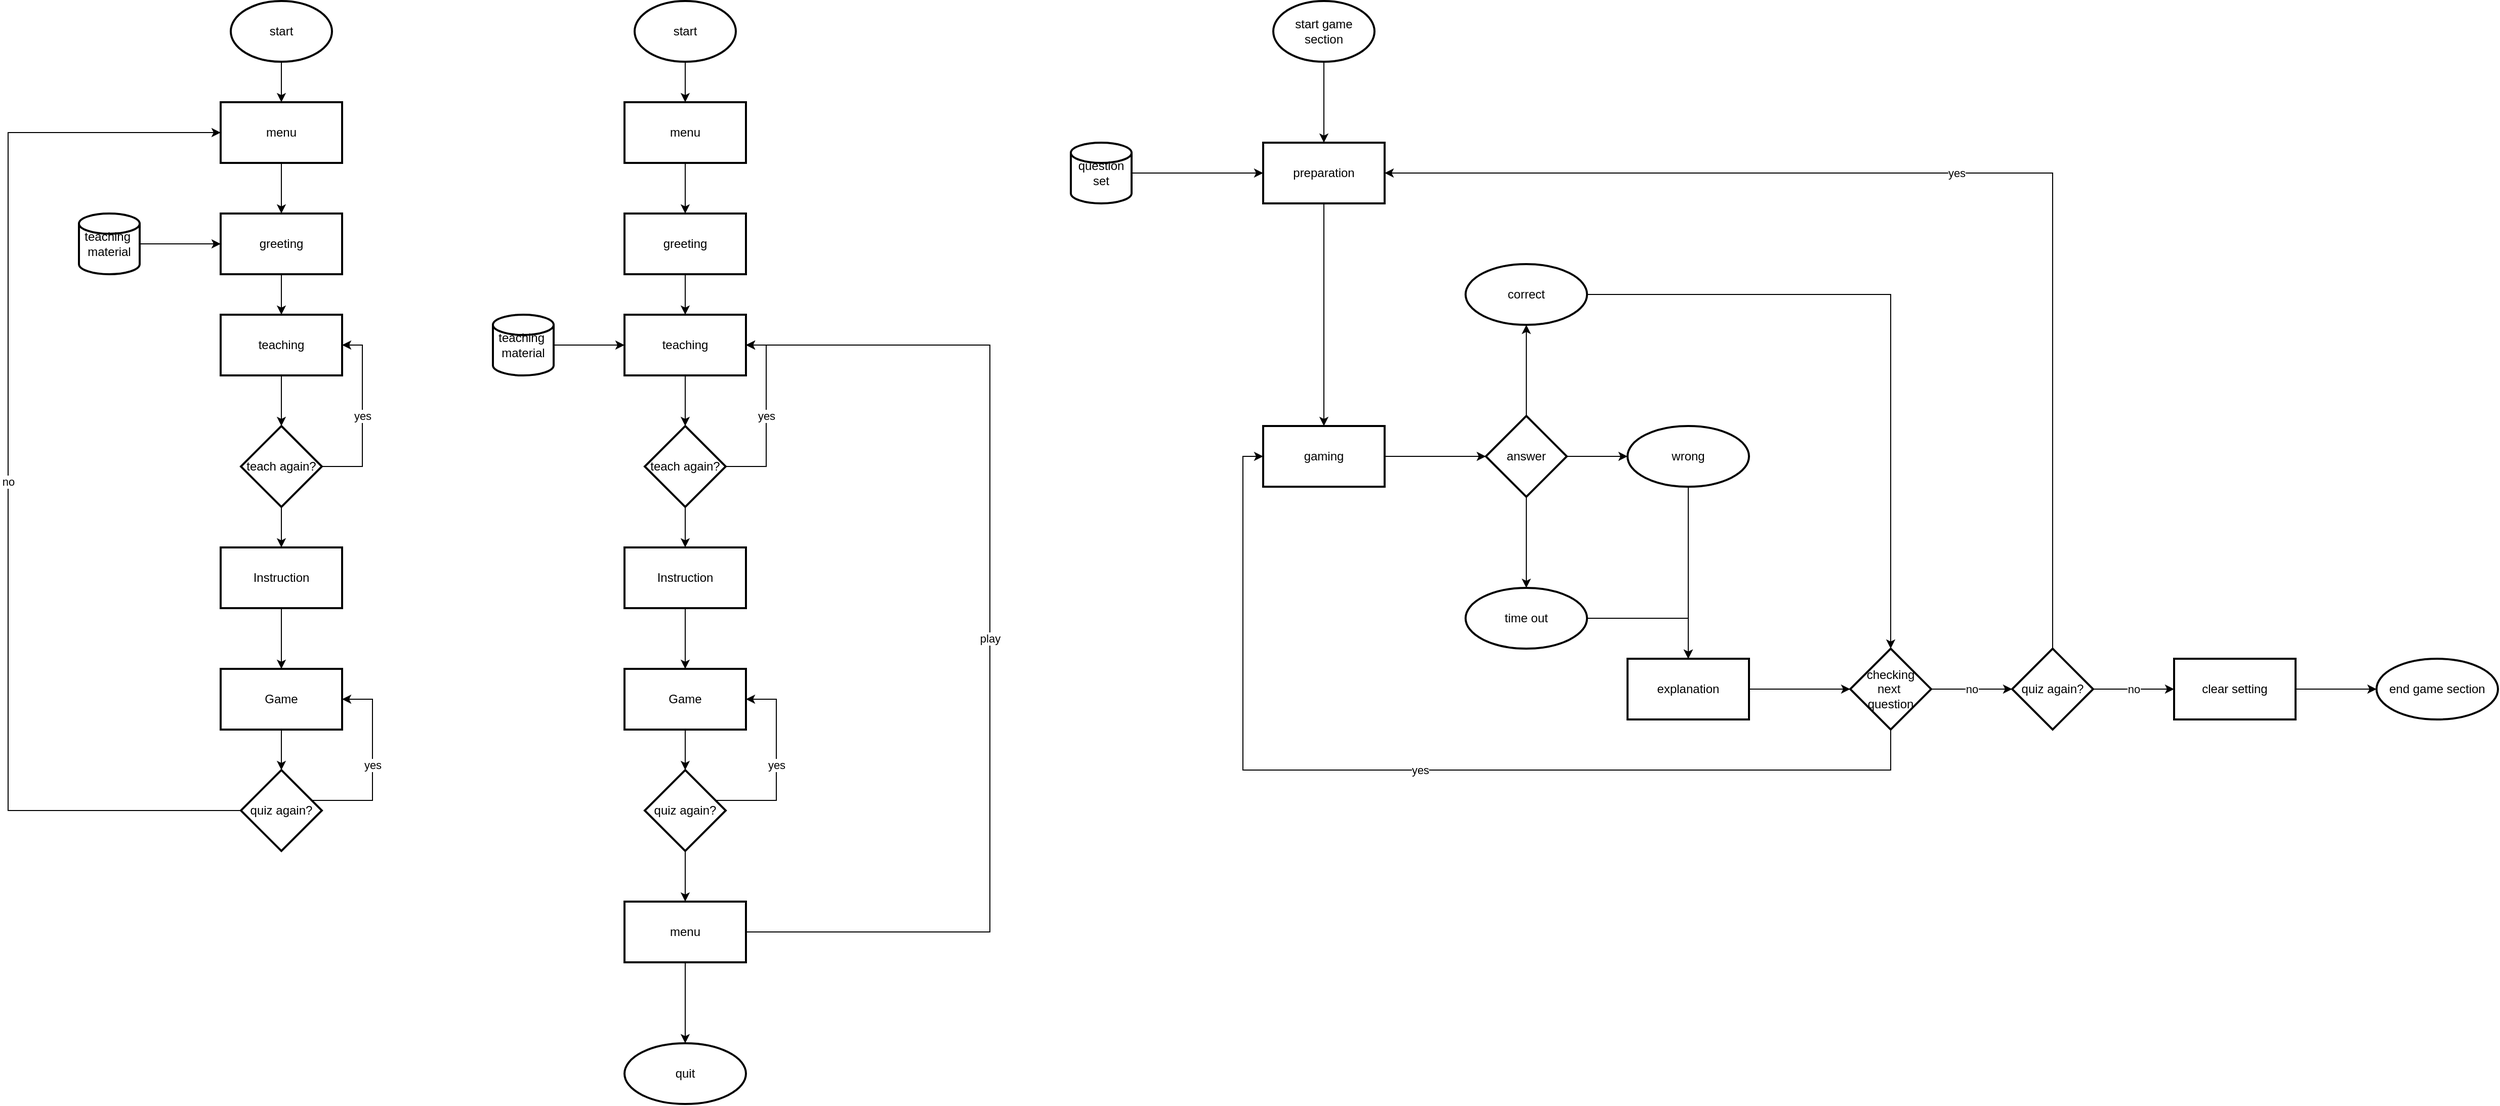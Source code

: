 <mxfile version="20.5.1" type="github">
  <diagram id="F0qt9p9_gp0n5vBjDSJf" name="Page-1">
    <mxGraphModel dx="1209" dy="674" grid="1" gridSize="10" guides="1" tooltips="1" connect="1" arrows="1" fold="1" page="1" pageScale="1" pageWidth="850" pageHeight="1100" math="0" shadow="0">
      <root>
        <mxCell id="0" />
        <mxCell id="1" parent="0" />
        <mxCell id="utsMV0J7rwJj6iE74iJi-5" value="" style="edgeStyle=orthogonalEdgeStyle;rounded=0;orthogonalLoop=1;jettySize=auto;html=1;" edge="1" parent="1" source="utsMV0J7rwJj6iE74iJi-1" target="utsMV0J7rwJj6iE74iJi-4">
          <mxGeometry relative="1" as="geometry" />
        </mxCell>
        <mxCell id="utsMV0J7rwJj6iE74iJi-1" value="start" style="strokeWidth=2;html=1;shape=mxgraph.flowchart.start_1;whiteSpace=wrap;" vertex="1" parent="1">
          <mxGeometry x="350" y="40" width="100" height="60" as="geometry" />
        </mxCell>
        <mxCell id="utsMV0J7rwJj6iE74iJi-8" value="" style="edgeStyle=orthogonalEdgeStyle;rounded=0;orthogonalLoop=1;jettySize=auto;html=1;" edge="1" parent="1" source="utsMV0J7rwJj6iE74iJi-4" target="utsMV0J7rwJj6iE74iJi-7">
          <mxGeometry relative="1" as="geometry" />
        </mxCell>
        <mxCell id="utsMV0J7rwJj6iE74iJi-4" value="menu" style="whiteSpace=wrap;html=1;strokeWidth=2;" vertex="1" parent="1">
          <mxGeometry x="340" y="140" width="120" height="60" as="geometry" />
        </mxCell>
        <mxCell id="utsMV0J7rwJj6iE74iJi-12" value="" style="edgeStyle=orthogonalEdgeStyle;rounded=0;orthogonalLoop=1;jettySize=auto;html=1;" edge="1" parent="1" source="utsMV0J7rwJj6iE74iJi-7" target="utsMV0J7rwJj6iE74iJi-11">
          <mxGeometry relative="1" as="geometry" />
        </mxCell>
        <mxCell id="utsMV0J7rwJj6iE74iJi-7" value="greeting" style="whiteSpace=wrap;html=1;strokeWidth=2;" vertex="1" parent="1">
          <mxGeometry x="340" y="250" width="120" height="60" as="geometry" />
        </mxCell>
        <mxCell id="utsMV0J7rwJj6iE74iJi-18" value="" style="edgeStyle=orthogonalEdgeStyle;rounded=0;orthogonalLoop=1;jettySize=auto;html=1;" edge="1" parent="1" source="utsMV0J7rwJj6iE74iJi-11" target="utsMV0J7rwJj6iE74iJi-17">
          <mxGeometry relative="1" as="geometry" />
        </mxCell>
        <mxCell id="utsMV0J7rwJj6iE74iJi-11" value="teaching" style="whiteSpace=wrap;html=1;strokeWidth=2;" vertex="1" parent="1">
          <mxGeometry x="340" y="350" width="120" height="60" as="geometry" />
        </mxCell>
        <mxCell id="utsMV0J7rwJj6iE74iJi-60" style="edgeStyle=orthogonalEdgeStyle;rounded=0;orthogonalLoop=1;jettySize=auto;html=1;" edge="1" parent="1" source="utsMV0J7rwJj6iE74iJi-13" target="utsMV0J7rwJj6iE74iJi-7">
          <mxGeometry relative="1" as="geometry" />
        </mxCell>
        <mxCell id="utsMV0J7rwJj6iE74iJi-13" value="teaching&amp;nbsp;&lt;br&gt;material" style="strokeWidth=2;html=1;shape=mxgraph.flowchart.database;whiteSpace=wrap;" vertex="1" parent="1">
          <mxGeometry x="200" y="250" width="60" height="60" as="geometry" />
        </mxCell>
        <mxCell id="utsMV0J7rwJj6iE74iJi-19" value="yes" style="edgeStyle=orthogonalEdgeStyle;rounded=0;orthogonalLoop=1;jettySize=auto;html=1;entryX=1;entryY=0.5;entryDx=0;entryDy=0;" edge="1" parent="1" source="utsMV0J7rwJj6iE74iJi-17" target="utsMV0J7rwJj6iE74iJi-11">
          <mxGeometry relative="1" as="geometry">
            <Array as="points">
              <mxPoint x="480" y="500" />
              <mxPoint x="480" y="380" />
            </Array>
          </mxGeometry>
        </mxCell>
        <mxCell id="utsMV0J7rwJj6iE74iJi-23" value="" style="edgeStyle=orthogonalEdgeStyle;rounded=0;orthogonalLoop=1;jettySize=auto;html=1;" edge="1" parent="1" source="utsMV0J7rwJj6iE74iJi-17" target="utsMV0J7rwJj6iE74iJi-22">
          <mxGeometry relative="1" as="geometry" />
        </mxCell>
        <mxCell id="utsMV0J7rwJj6iE74iJi-17" value="teach again?" style="rhombus;whiteSpace=wrap;html=1;strokeWidth=2;" vertex="1" parent="1">
          <mxGeometry x="360" y="460" width="80" height="80" as="geometry" />
        </mxCell>
        <mxCell id="utsMV0J7rwJj6iE74iJi-25" style="edgeStyle=orthogonalEdgeStyle;rounded=0;orthogonalLoop=1;jettySize=auto;html=1;" edge="1" parent="1" source="utsMV0J7rwJj6iE74iJi-22" target="utsMV0J7rwJj6iE74iJi-24">
          <mxGeometry relative="1" as="geometry" />
        </mxCell>
        <mxCell id="utsMV0J7rwJj6iE74iJi-22" value="Instruction" style="whiteSpace=wrap;html=1;strokeWidth=2;" vertex="1" parent="1">
          <mxGeometry x="340" y="580" width="120" height="60" as="geometry" />
        </mxCell>
        <mxCell id="utsMV0J7rwJj6iE74iJi-31" style="edgeStyle=orthogonalEdgeStyle;rounded=0;orthogonalLoop=1;jettySize=auto;html=1;entryX=0.5;entryY=0;entryDx=0;entryDy=0;" edge="1" parent="1" source="utsMV0J7rwJj6iE74iJi-24" target="utsMV0J7rwJj6iE74iJi-28">
          <mxGeometry relative="1" as="geometry" />
        </mxCell>
        <mxCell id="utsMV0J7rwJj6iE74iJi-24" value="Game" style="whiteSpace=wrap;html=1;strokeWidth=2;" vertex="1" parent="1">
          <mxGeometry x="340" y="700" width="120" height="60" as="geometry" />
        </mxCell>
        <mxCell id="utsMV0J7rwJj6iE74iJi-30" value="yes" style="edgeStyle=orthogonalEdgeStyle;rounded=0;orthogonalLoop=1;jettySize=auto;html=1;entryX=1;entryY=0.5;entryDx=0;entryDy=0;" edge="1" parent="1" source="utsMV0J7rwJj6iE74iJi-28" target="utsMV0J7rwJj6iE74iJi-24">
          <mxGeometry relative="1" as="geometry">
            <Array as="points">
              <mxPoint x="490" y="830" />
              <mxPoint x="490" y="730" />
            </Array>
          </mxGeometry>
        </mxCell>
        <mxCell id="utsMV0J7rwJj6iE74iJi-38" value="no" style="edgeStyle=orthogonalEdgeStyle;rounded=0;orthogonalLoop=1;jettySize=auto;html=1;entryX=0;entryY=0.5;entryDx=0;entryDy=0;" edge="1" parent="1" source="utsMV0J7rwJj6iE74iJi-28" target="utsMV0J7rwJj6iE74iJi-4">
          <mxGeometry relative="1" as="geometry">
            <Array as="points">
              <mxPoint x="130" y="840" />
              <mxPoint x="130" y="170" />
            </Array>
          </mxGeometry>
        </mxCell>
        <mxCell id="utsMV0J7rwJj6iE74iJi-28" value="quiz again?" style="rhombus;whiteSpace=wrap;html=1;strokeWidth=2;" vertex="1" parent="1">
          <mxGeometry x="360" y="800" width="80" height="80" as="geometry" />
        </mxCell>
        <mxCell id="utsMV0J7rwJj6iE74iJi-39" value="" style="edgeStyle=orthogonalEdgeStyle;rounded=0;orthogonalLoop=1;jettySize=auto;html=1;" edge="1" parent="1" source="utsMV0J7rwJj6iE74iJi-40" target="utsMV0J7rwJj6iE74iJi-42">
          <mxGeometry relative="1" as="geometry" />
        </mxCell>
        <mxCell id="utsMV0J7rwJj6iE74iJi-40" value="start" style="strokeWidth=2;html=1;shape=mxgraph.flowchart.start_1;whiteSpace=wrap;" vertex="1" parent="1">
          <mxGeometry x="749" y="40" width="100" height="60" as="geometry" />
        </mxCell>
        <mxCell id="utsMV0J7rwJj6iE74iJi-41" value="" style="edgeStyle=orthogonalEdgeStyle;rounded=0;orthogonalLoop=1;jettySize=auto;html=1;" edge="1" parent="1" source="utsMV0J7rwJj6iE74iJi-42" target="utsMV0J7rwJj6iE74iJi-44">
          <mxGeometry relative="1" as="geometry" />
        </mxCell>
        <mxCell id="utsMV0J7rwJj6iE74iJi-42" value="menu" style="whiteSpace=wrap;html=1;strokeWidth=2;" vertex="1" parent="1">
          <mxGeometry x="739" y="140" width="120" height="60" as="geometry" />
        </mxCell>
        <mxCell id="utsMV0J7rwJj6iE74iJi-43" value="" style="edgeStyle=orthogonalEdgeStyle;rounded=0;orthogonalLoop=1;jettySize=auto;html=1;" edge="1" parent="1" source="utsMV0J7rwJj6iE74iJi-44" target="utsMV0J7rwJj6iE74iJi-46">
          <mxGeometry relative="1" as="geometry" />
        </mxCell>
        <mxCell id="utsMV0J7rwJj6iE74iJi-44" value="greeting" style="whiteSpace=wrap;html=1;strokeWidth=2;" vertex="1" parent="1">
          <mxGeometry x="739" y="250" width="120" height="60" as="geometry" />
        </mxCell>
        <mxCell id="utsMV0J7rwJj6iE74iJi-45" value="" style="edgeStyle=orthogonalEdgeStyle;rounded=0;orthogonalLoop=1;jettySize=auto;html=1;" edge="1" parent="1" source="utsMV0J7rwJj6iE74iJi-46" target="utsMV0J7rwJj6iE74iJi-51">
          <mxGeometry relative="1" as="geometry" />
        </mxCell>
        <mxCell id="utsMV0J7rwJj6iE74iJi-46" value="teaching" style="whiteSpace=wrap;html=1;strokeWidth=2;" vertex="1" parent="1">
          <mxGeometry x="739" y="350" width="120" height="60" as="geometry" />
        </mxCell>
        <mxCell id="utsMV0J7rwJj6iE74iJi-47" style="edgeStyle=orthogonalEdgeStyle;rounded=0;orthogonalLoop=1;jettySize=auto;html=1;" edge="1" parent="1" source="utsMV0J7rwJj6iE74iJi-48" target="utsMV0J7rwJj6iE74iJi-46">
          <mxGeometry relative="1" as="geometry" />
        </mxCell>
        <mxCell id="utsMV0J7rwJj6iE74iJi-48" value="teaching&amp;nbsp;&lt;br&gt;material" style="strokeWidth=2;html=1;shape=mxgraph.flowchart.database;whiteSpace=wrap;" vertex="1" parent="1">
          <mxGeometry x="609" y="350" width="60" height="60" as="geometry" />
        </mxCell>
        <mxCell id="utsMV0J7rwJj6iE74iJi-49" value="yes" style="edgeStyle=orthogonalEdgeStyle;rounded=0;orthogonalLoop=1;jettySize=auto;html=1;entryX=1;entryY=0.5;entryDx=0;entryDy=0;" edge="1" parent="1" source="utsMV0J7rwJj6iE74iJi-51" target="utsMV0J7rwJj6iE74iJi-46">
          <mxGeometry relative="1" as="geometry">
            <Array as="points">
              <mxPoint x="879" y="500" />
              <mxPoint x="879" y="380" />
            </Array>
          </mxGeometry>
        </mxCell>
        <mxCell id="utsMV0J7rwJj6iE74iJi-50" value="" style="edgeStyle=orthogonalEdgeStyle;rounded=0;orthogonalLoop=1;jettySize=auto;html=1;" edge="1" parent="1" source="utsMV0J7rwJj6iE74iJi-51" target="utsMV0J7rwJj6iE74iJi-53">
          <mxGeometry relative="1" as="geometry" />
        </mxCell>
        <mxCell id="utsMV0J7rwJj6iE74iJi-51" value="teach again?" style="rhombus;whiteSpace=wrap;html=1;strokeWidth=2;" vertex="1" parent="1">
          <mxGeometry x="759" y="460" width="80" height="80" as="geometry" />
        </mxCell>
        <mxCell id="utsMV0J7rwJj6iE74iJi-52" style="edgeStyle=orthogonalEdgeStyle;rounded=0;orthogonalLoop=1;jettySize=auto;html=1;" edge="1" parent="1" source="utsMV0J7rwJj6iE74iJi-53" target="utsMV0J7rwJj6iE74iJi-55">
          <mxGeometry relative="1" as="geometry" />
        </mxCell>
        <mxCell id="utsMV0J7rwJj6iE74iJi-53" value="Instruction" style="whiteSpace=wrap;html=1;strokeWidth=2;" vertex="1" parent="1">
          <mxGeometry x="739" y="580" width="120" height="60" as="geometry" />
        </mxCell>
        <mxCell id="utsMV0J7rwJj6iE74iJi-54" style="edgeStyle=orthogonalEdgeStyle;rounded=0;orthogonalLoop=1;jettySize=auto;html=1;entryX=0.5;entryY=0;entryDx=0;entryDy=0;" edge="1" parent="1" source="utsMV0J7rwJj6iE74iJi-55" target="utsMV0J7rwJj6iE74iJi-58">
          <mxGeometry relative="1" as="geometry" />
        </mxCell>
        <mxCell id="utsMV0J7rwJj6iE74iJi-55" value="Game" style="whiteSpace=wrap;html=1;strokeWidth=2;" vertex="1" parent="1">
          <mxGeometry x="739" y="700" width="120" height="60" as="geometry" />
        </mxCell>
        <mxCell id="utsMV0J7rwJj6iE74iJi-56" value="yes" style="edgeStyle=orthogonalEdgeStyle;rounded=0;orthogonalLoop=1;jettySize=auto;html=1;entryX=1;entryY=0.5;entryDx=0;entryDy=0;" edge="1" parent="1" source="utsMV0J7rwJj6iE74iJi-58" target="utsMV0J7rwJj6iE74iJi-55">
          <mxGeometry relative="1" as="geometry">
            <Array as="points">
              <mxPoint x="889" y="830" />
              <mxPoint x="889" y="730" />
            </Array>
          </mxGeometry>
        </mxCell>
        <mxCell id="utsMV0J7rwJj6iE74iJi-63" value="" style="edgeStyle=orthogonalEdgeStyle;rounded=0;orthogonalLoop=1;jettySize=auto;html=1;" edge="1" parent="1" source="utsMV0J7rwJj6iE74iJi-58" target="utsMV0J7rwJj6iE74iJi-62">
          <mxGeometry relative="1" as="geometry" />
        </mxCell>
        <mxCell id="utsMV0J7rwJj6iE74iJi-58" value="quiz again?" style="rhombus;whiteSpace=wrap;html=1;strokeWidth=2;" vertex="1" parent="1">
          <mxGeometry x="759" y="800" width="80" height="80" as="geometry" />
        </mxCell>
        <mxCell id="utsMV0J7rwJj6iE74iJi-64" value="play" style="edgeStyle=orthogonalEdgeStyle;rounded=0;orthogonalLoop=1;jettySize=auto;html=1;entryX=1;entryY=0.5;entryDx=0;entryDy=0;" edge="1" parent="1" source="utsMV0J7rwJj6iE74iJi-62" target="utsMV0J7rwJj6iE74iJi-46">
          <mxGeometry relative="1" as="geometry">
            <Array as="points">
              <mxPoint x="1100" y="960" />
              <mxPoint x="1100" y="380" />
            </Array>
          </mxGeometry>
        </mxCell>
        <mxCell id="utsMV0J7rwJj6iE74iJi-70" value="" style="edgeStyle=orthogonalEdgeStyle;rounded=0;orthogonalLoop=1;jettySize=auto;html=1;" edge="1" parent="1" source="utsMV0J7rwJj6iE74iJi-62" target="utsMV0J7rwJj6iE74iJi-69">
          <mxGeometry relative="1" as="geometry" />
        </mxCell>
        <mxCell id="utsMV0J7rwJj6iE74iJi-62" value="menu" style="whiteSpace=wrap;html=1;strokeWidth=2;" vertex="1" parent="1">
          <mxGeometry x="739" y="930" width="120" height="60" as="geometry" />
        </mxCell>
        <mxCell id="utsMV0J7rwJj6iE74iJi-69" value="quit" style="ellipse;whiteSpace=wrap;html=1;strokeWidth=2;" vertex="1" parent="1">
          <mxGeometry x="739" y="1070" width="120" height="60" as="geometry" />
        </mxCell>
        <mxCell id="utsMV0J7rwJj6iE74iJi-74" value="" style="edgeStyle=orthogonalEdgeStyle;rounded=0;orthogonalLoop=1;jettySize=auto;html=1;" edge="1" parent="1" source="utsMV0J7rwJj6iE74iJi-72" target="utsMV0J7rwJj6iE74iJi-73">
          <mxGeometry relative="1" as="geometry" />
        </mxCell>
        <mxCell id="utsMV0J7rwJj6iE74iJi-72" value="start game section" style="strokeWidth=2;html=1;shape=mxgraph.flowchart.start_1;whiteSpace=wrap;" vertex="1" parent="1">
          <mxGeometry x="1380" y="40" width="100" height="60" as="geometry" />
        </mxCell>
        <mxCell id="utsMV0J7rwJj6iE74iJi-76" value="" style="edgeStyle=orthogonalEdgeStyle;rounded=0;orthogonalLoop=1;jettySize=auto;html=1;" edge="1" parent="1" source="utsMV0J7rwJj6iE74iJi-73" target="utsMV0J7rwJj6iE74iJi-75">
          <mxGeometry relative="1" as="geometry" />
        </mxCell>
        <mxCell id="utsMV0J7rwJj6iE74iJi-73" value="preparation" style="whiteSpace=wrap;html=1;strokeWidth=2;" vertex="1" parent="1">
          <mxGeometry x="1370" y="180" width="120" height="60" as="geometry" />
        </mxCell>
        <mxCell id="utsMV0J7rwJj6iE74iJi-116" style="edgeStyle=orthogonalEdgeStyle;rounded=0;orthogonalLoop=1;jettySize=auto;html=1;entryX=0;entryY=0.5;entryDx=0;entryDy=0;" edge="1" parent="1" source="utsMV0J7rwJj6iE74iJi-75" target="utsMV0J7rwJj6iE74iJi-79">
          <mxGeometry relative="1" as="geometry" />
        </mxCell>
        <mxCell id="utsMV0J7rwJj6iE74iJi-75" value="gaming" style="whiteSpace=wrap;html=1;strokeWidth=2;" vertex="1" parent="1">
          <mxGeometry x="1370" y="460" width="120" height="60" as="geometry" />
        </mxCell>
        <mxCell id="utsMV0J7rwJj6iE74iJi-82" value="" style="edgeStyle=orthogonalEdgeStyle;rounded=0;orthogonalLoop=1;jettySize=auto;html=1;" edge="1" parent="1" source="utsMV0J7rwJj6iE74iJi-79" target="utsMV0J7rwJj6iE74iJi-81">
          <mxGeometry relative="1" as="geometry" />
        </mxCell>
        <mxCell id="utsMV0J7rwJj6iE74iJi-84" value="" style="edgeStyle=orthogonalEdgeStyle;rounded=0;orthogonalLoop=1;jettySize=auto;html=1;" edge="1" parent="1" source="utsMV0J7rwJj6iE74iJi-79" target="utsMV0J7rwJj6iE74iJi-83">
          <mxGeometry relative="1" as="geometry" />
        </mxCell>
        <mxCell id="utsMV0J7rwJj6iE74iJi-86" value="" style="edgeStyle=orthogonalEdgeStyle;rounded=0;orthogonalLoop=1;jettySize=auto;html=1;" edge="1" parent="1" source="utsMV0J7rwJj6iE74iJi-79" target="utsMV0J7rwJj6iE74iJi-85">
          <mxGeometry relative="1" as="geometry" />
        </mxCell>
        <mxCell id="utsMV0J7rwJj6iE74iJi-79" value="answer" style="rhombus;whiteSpace=wrap;html=1;strokeWidth=2;" vertex="1" parent="1">
          <mxGeometry x="1590" y="450" width="80" height="80" as="geometry" />
        </mxCell>
        <mxCell id="utsMV0J7rwJj6iE74iJi-96" style="edgeStyle=orthogonalEdgeStyle;rounded=0;orthogonalLoop=1;jettySize=auto;html=1;" edge="1" parent="1" source="utsMV0J7rwJj6iE74iJi-81" target="utsMV0J7rwJj6iE74iJi-94">
          <mxGeometry relative="1" as="geometry" />
        </mxCell>
        <mxCell id="utsMV0J7rwJj6iE74iJi-81" value="correct" style="ellipse;whiteSpace=wrap;html=1;strokeWidth=2;" vertex="1" parent="1">
          <mxGeometry x="1570" y="300" width="120" height="60" as="geometry" />
        </mxCell>
        <mxCell id="utsMV0J7rwJj6iE74iJi-90" value="" style="edgeStyle=orthogonalEdgeStyle;rounded=0;orthogonalLoop=1;jettySize=auto;html=1;" edge="1" parent="1" source="utsMV0J7rwJj6iE74iJi-83" target="utsMV0J7rwJj6iE74iJi-89">
          <mxGeometry relative="1" as="geometry" />
        </mxCell>
        <mxCell id="utsMV0J7rwJj6iE74iJi-83" value="wrong" style="ellipse;whiteSpace=wrap;html=1;strokeWidth=2;" vertex="1" parent="1">
          <mxGeometry x="1730" y="460" width="120" height="60" as="geometry" />
        </mxCell>
        <mxCell id="utsMV0J7rwJj6iE74iJi-91" style="edgeStyle=orthogonalEdgeStyle;rounded=0;orthogonalLoop=1;jettySize=auto;html=1;" edge="1" parent="1" source="utsMV0J7rwJj6iE74iJi-85" target="utsMV0J7rwJj6iE74iJi-89">
          <mxGeometry relative="1" as="geometry" />
        </mxCell>
        <mxCell id="utsMV0J7rwJj6iE74iJi-85" value="time out" style="ellipse;whiteSpace=wrap;html=1;strokeWidth=2;" vertex="1" parent="1">
          <mxGeometry x="1570" y="620" width="120" height="60" as="geometry" />
        </mxCell>
        <mxCell id="utsMV0J7rwJj6iE74iJi-95" value="" style="edgeStyle=orthogonalEdgeStyle;rounded=0;orthogonalLoop=1;jettySize=auto;html=1;" edge="1" parent="1" source="utsMV0J7rwJj6iE74iJi-89" target="utsMV0J7rwJj6iE74iJi-94">
          <mxGeometry relative="1" as="geometry" />
        </mxCell>
        <mxCell id="utsMV0J7rwJj6iE74iJi-89" value="explanation" style="whiteSpace=wrap;html=1;strokeWidth=2;" vertex="1" parent="1">
          <mxGeometry x="1730" y="690" width="120" height="60" as="geometry" />
        </mxCell>
        <mxCell id="utsMV0J7rwJj6iE74iJi-99" value="yes" style="edgeStyle=orthogonalEdgeStyle;rounded=0;orthogonalLoop=1;jettySize=auto;html=1;entryX=0;entryY=0.5;entryDx=0;entryDy=0;" edge="1" parent="1" source="utsMV0J7rwJj6iE74iJi-94" target="utsMV0J7rwJj6iE74iJi-75">
          <mxGeometry relative="1" as="geometry">
            <Array as="points">
              <mxPoint x="1990" y="800" />
              <mxPoint x="1350" y="800" />
              <mxPoint x="1350" y="490" />
            </Array>
          </mxGeometry>
        </mxCell>
        <mxCell id="utsMV0J7rwJj6iE74iJi-104" value="no" style="edgeStyle=orthogonalEdgeStyle;rounded=0;orthogonalLoop=1;jettySize=auto;html=1;" edge="1" parent="1" source="utsMV0J7rwJj6iE74iJi-94" target="utsMV0J7rwJj6iE74iJi-103">
          <mxGeometry relative="1" as="geometry" />
        </mxCell>
        <mxCell id="utsMV0J7rwJj6iE74iJi-94" value="checking&lt;br&gt;next&amp;nbsp;&lt;br&gt;question" style="rhombus;whiteSpace=wrap;html=1;strokeWidth=2;" vertex="1" parent="1">
          <mxGeometry x="1950" y="680" width="80" height="80" as="geometry" />
        </mxCell>
        <mxCell id="utsMV0J7rwJj6iE74iJi-105" value="yes" style="edgeStyle=orthogonalEdgeStyle;rounded=0;orthogonalLoop=1;jettySize=auto;html=1;entryX=1;entryY=0.5;entryDx=0;entryDy=0;" edge="1" parent="1" source="utsMV0J7rwJj6iE74iJi-103" target="utsMV0J7rwJj6iE74iJi-73">
          <mxGeometry relative="1" as="geometry">
            <Array as="points">
              <mxPoint x="2150" y="210" />
            </Array>
          </mxGeometry>
        </mxCell>
        <mxCell id="utsMV0J7rwJj6iE74iJi-111" value="no" style="edgeStyle=orthogonalEdgeStyle;rounded=0;orthogonalLoop=1;jettySize=auto;html=1;entryX=0;entryY=0.5;entryDx=0;entryDy=0;" edge="1" parent="1" source="utsMV0J7rwJj6iE74iJi-103" target="utsMV0J7rwJj6iE74iJi-110">
          <mxGeometry relative="1" as="geometry" />
        </mxCell>
        <mxCell id="utsMV0J7rwJj6iE74iJi-103" value="quiz again?" style="rhombus;whiteSpace=wrap;html=1;strokeWidth=2;" vertex="1" parent="1">
          <mxGeometry x="2110" y="680" width="80" height="80" as="geometry" />
        </mxCell>
        <mxCell id="utsMV0J7rwJj6iE74iJi-113" value="" style="edgeStyle=orthogonalEdgeStyle;rounded=0;orthogonalLoop=1;jettySize=auto;html=1;" edge="1" parent="1" source="utsMV0J7rwJj6iE74iJi-110" target="utsMV0J7rwJj6iE74iJi-112">
          <mxGeometry relative="1" as="geometry" />
        </mxCell>
        <mxCell id="utsMV0J7rwJj6iE74iJi-110" value="clear setting" style="whiteSpace=wrap;html=1;strokeWidth=2;" vertex="1" parent="1">
          <mxGeometry x="2270" y="690" width="120" height="60" as="geometry" />
        </mxCell>
        <mxCell id="utsMV0J7rwJj6iE74iJi-112" value="end game section" style="ellipse;whiteSpace=wrap;html=1;strokeWidth=2;" vertex="1" parent="1">
          <mxGeometry x="2470" y="690" width="120" height="60" as="geometry" />
        </mxCell>
        <mxCell id="utsMV0J7rwJj6iE74iJi-115" style="edgeStyle=orthogonalEdgeStyle;rounded=0;orthogonalLoop=1;jettySize=auto;html=1;" edge="1" parent="1" source="utsMV0J7rwJj6iE74iJi-114" target="utsMV0J7rwJj6iE74iJi-73">
          <mxGeometry relative="1" as="geometry" />
        </mxCell>
        <mxCell id="utsMV0J7rwJj6iE74iJi-114" value="question set" style="strokeWidth=2;html=1;shape=mxgraph.flowchart.database;whiteSpace=wrap;" vertex="1" parent="1">
          <mxGeometry x="1180" y="180" width="60" height="60" as="geometry" />
        </mxCell>
      </root>
    </mxGraphModel>
  </diagram>
</mxfile>
